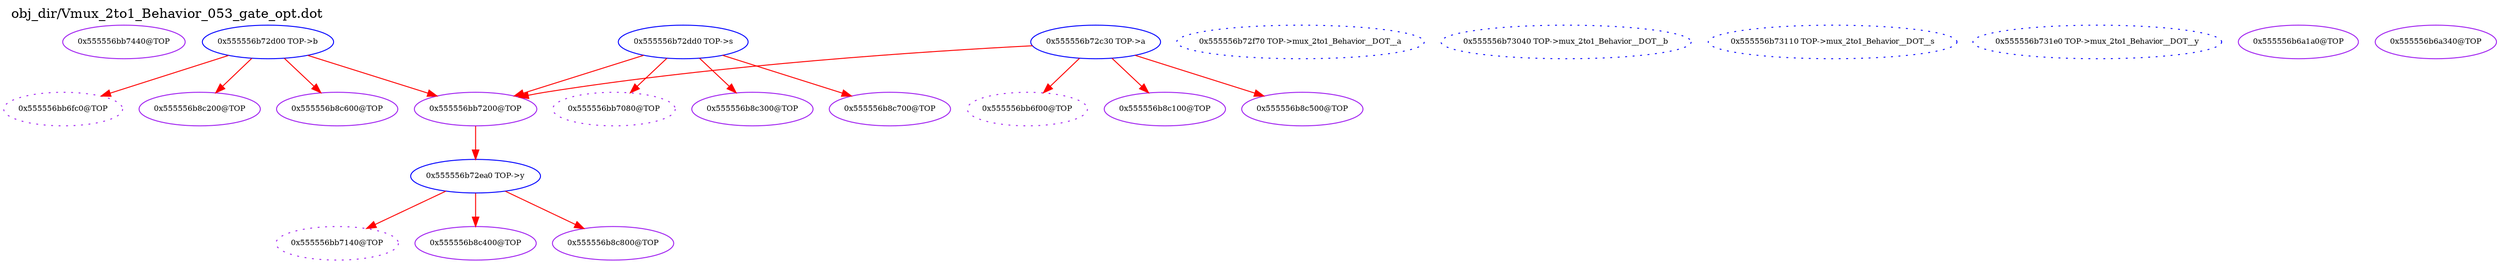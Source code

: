 digraph v3graph {
	graph	[label="obj_dir/Vmux_2to1_Behavior_053_gate_opt.dot",
		 labelloc=t, labeljust=l,
		 //size="7.5,10",
		 rankdir=TB];
	n0	[fontsize=8 label="0x555556bb7440@TOP", color=purple];
	n1	[fontsize=8 label="0x555556bb6f00@TOP", color=purple, style=dotted];
	n2	[fontsize=8 label="0x555556b72c30 TOP->a", color=blue];
	n3	[fontsize=8 label="0x555556b72f70 TOP->mux_2to1_Behavior__DOT__a", color=blue, style=dotted];
	n4	[fontsize=8 label="0x555556bb6fc0@TOP", color=purple, style=dotted];
	n5	[fontsize=8 label="0x555556b72d00 TOP->b", color=blue];
	n6	[fontsize=8 label="0x555556b73040 TOP->mux_2to1_Behavior__DOT__b", color=blue, style=dotted];
	n7	[fontsize=8 label="0x555556bb7080@TOP", color=purple, style=dotted];
	n8	[fontsize=8 label="0x555556b72dd0 TOP->s", color=blue];
	n9	[fontsize=8 label="0x555556b73110 TOP->mux_2to1_Behavior__DOT__s", color=blue, style=dotted];
	n10	[fontsize=8 label="0x555556bb7140@TOP", color=purple, style=dotted];
	n11	[fontsize=8 label="0x555556b72ea0 TOP->y", color=blue];
	n12	[fontsize=8 label="0x555556b731e0 TOP->mux_2to1_Behavior__DOT__y", color=blue, style=dotted];
	n13	[fontsize=8 label="0x555556bb7200@TOP", color=purple];
	n14	[fontsize=8 label="0x555556b6a1a0@TOP", color=purple];
	n15	[fontsize=8 label="0x555556b6a340@TOP", color=purple];
	n16	[fontsize=8 label="0x555556b8c100@TOP", color=purple];
	n17	[fontsize=8 label="0x555556b8c200@TOP", color=purple];
	n18	[fontsize=8 label="0x555556b8c300@TOP", color=purple];
	n19	[fontsize=8 label="0x555556b8c400@TOP", color=purple];
	n20	[fontsize=8 label="0x555556b8c500@TOP", color=purple];
	n21	[fontsize=8 label="0x555556b8c600@TOP", color=purple];
	n22	[fontsize=8 label="0x555556b8c700@TOP", color=purple];
	n23	[fontsize=8 label="0x555556b8c800@TOP", color=purple];
	n2 -> n1 [fontsize=8 label="" weight=1 color=red];
	n2 -> n13 [fontsize=8 label="" weight=1 color=red];
	n2 -> n16 [fontsize=8 label="" weight=1 color=red];
	n2 -> n20 [fontsize=8 label="" weight=1 color=red];
	n5 -> n4 [fontsize=8 label="" weight=1 color=red];
	n5 -> n13 [fontsize=8 label="" weight=1 color=red];
	n5 -> n17 [fontsize=8 label="" weight=1 color=red];
	n5 -> n21 [fontsize=8 label="" weight=1 color=red];
	n8 -> n7 [fontsize=8 label="" weight=1 color=red];
	n8 -> n13 [fontsize=8 label="" weight=1 color=red];
	n8 -> n18 [fontsize=8 label="" weight=1 color=red];
	n8 -> n22 [fontsize=8 label="" weight=1 color=red];
	n11 -> n10 [fontsize=8 label="" weight=1 color=red];
	n11 -> n19 [fontsize=8 label="" weight=1 color=red];
	n11 -> n23 [fontsize=8 label="" weight=1 color=red];
	n13 -> n11 [fontsize=8 label="" weight=1 color=red];
}
